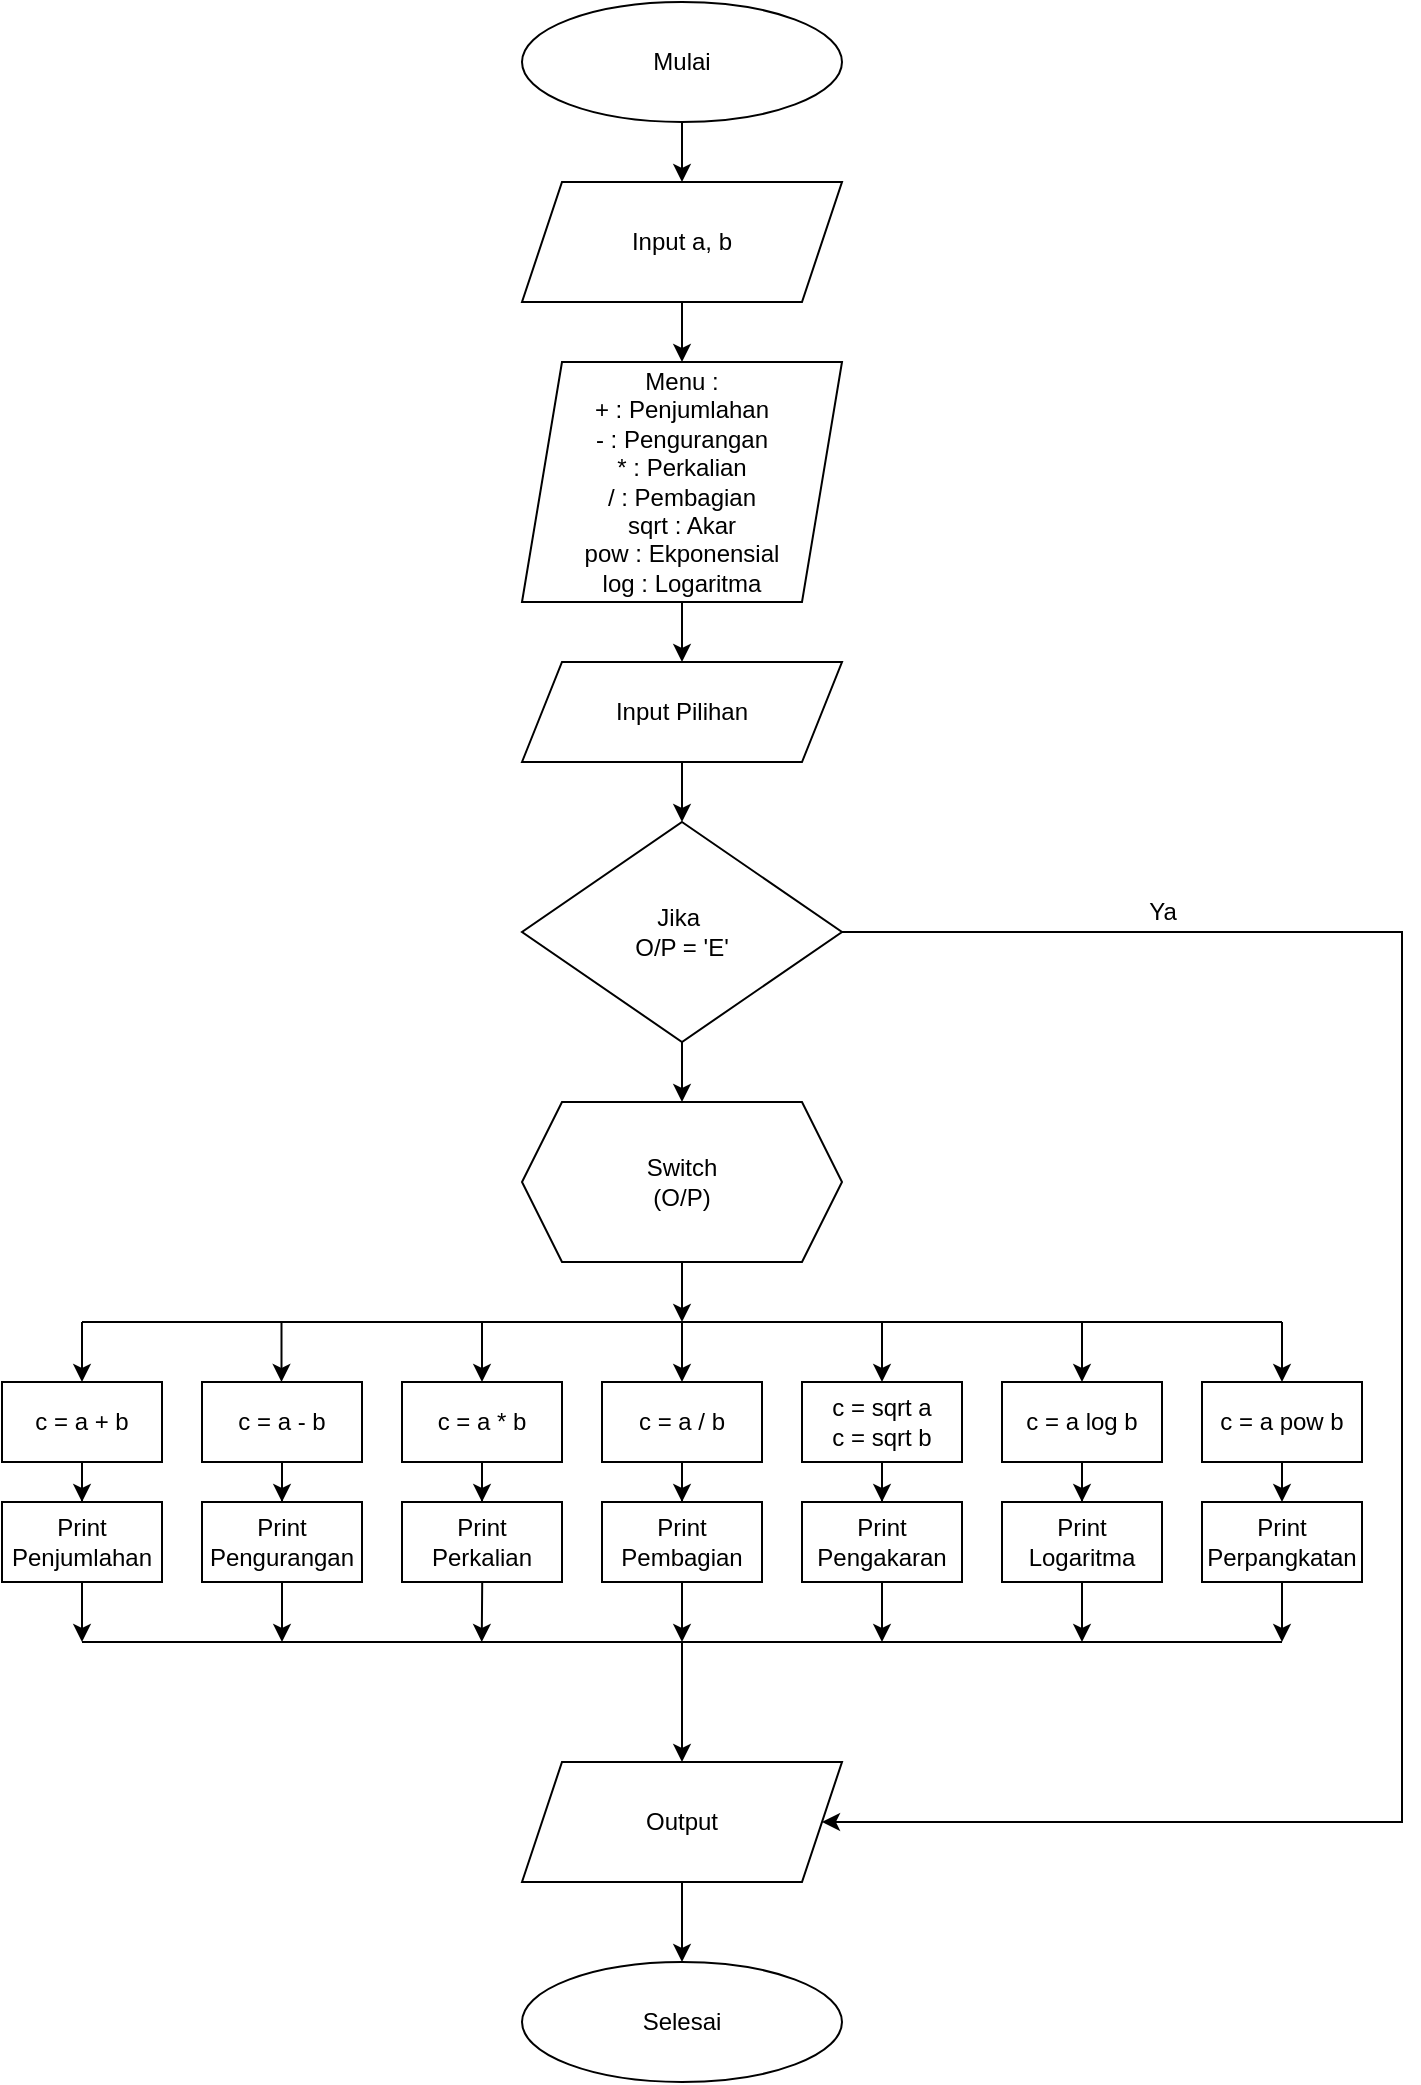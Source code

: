 <mxfile version="24.7.17">
  <diagram id="C5RBs43oDa-KdzZeNtuy" name="Page-1">
    <mxGraphModel dx="1588" dy="892" grid="1" gridSize="10" guides="1" tooltips="1" connect="1" arrows="1" fold="1" page="1" pageScale="1" pageWidth="827" pageHeight="1169" math="0" shadow="0">
      <root>
        <mxCell id="WIyWlLk6GJQsqaUBKTNV-0" />
        <mxCell id="WIyWlLk6GJQsqaUBKTNV-1" parent="WIyWlLk6GJQsqaUBKTNV-0" />
        <mxCell id="uZs7k4-zoeYezZEtZpp2-1" value="Mulai" style="ellipse;whiteSpace=wrap;html=1;labelBackgroundColor=none;" vertex="1" parent="WIyWlLk6GJQsqaUBKTNV-1">
          <mxGeometry x="320" y="40" width="160" height="60" as="geometry" />
        </mxCell>
        <mxCell id="uZs7k4-zoeYezZEtZpp2-2" value="" style="endArrow=classic;html=1;rounded=0;exitX=0.5;exitY=1;exitDx=0;exitDy=0;entryX=0.5;entryY=0;entryDx=0;entryDy=0;labelBackgroundColor=none;fontColor=default;" edge="1" parent="WIyWlLk6GJQsqaUBKTNV-1" source="uZs7k4-zoeYezZEtZpp2-1" target="uZs7k4-zoeYezZEtZpp2-3">
          <mxGeometry width="50" height="50" relative="1" as="geometry">
            <mxPoint x="380" y="410" as="sourcePoint" />
            <mxPoint x="360" y="100" as="targetPoint" />
          </mxGeometry>
        </mxCell>
        <mxCell id="uZs7k4-zoeYezZEtZpp2-3" value="Input a, b" style="shape=parallelogram;perimeter=parallelogramPerimeter;whiteSpace=wrap;html=1;fixedSize=1;labelBackgroundColor=none;" vertex="1" parent="WIyWlLk6GJQsqaUBKTNV-1">
          <mxGeometry x="320" y="130" width="160" height="60" as="geometry" />
        </mxCell>
        <mxCell id="uZs7k4-zoeYezZEtZpp2-5" value="" style="endArrow=classic;html=1;rounded=0;exitX=0.5;exitY=1;exitDx=0;exitDy=0;entryX=0.5;entryY=0;entryDx=0;entryDy=0;labelBackgroundColor=none;fontColor=default;" edge="1" parent="WIyWlLk6GJQsqaUBKTNV-1" source="uZs7k4-zoeYezZEtZpp2-3" target="uZs7k4-zoeYezZEtZpp2-6">
          <mxGeometry width="50" height="50" relative="1" as="geometry">
            <mxPoint x="380" y="110" as="sourcePoint" />
            <mxPoint x="360" y="200" as="targetPoint" />
          </mxGeometry>
        </mxCell>
        <mxCell id="uZs7k4-zoeYezZEtZpp2-8" style="edgeStyle=orthogonalEdgeStyle;rounded=0;orthogonalLoop=1;jettySize=auto;html=1;exitX=0.5;exitY=1;exitDx=0;exitDy=0;entryX=0.5;entryY=0;entryDx=0;entryDy=0;labelBackgroundColor=none;fontColor=default;" edge="1" parent="WIyWlLk6GJQsqaUBKTNV-1" source="uZs7k4-zoeYezZEtZpp2-6" target="uZs7k4-zoeYezZEtZpp2-9">
          <mxGeometry relative="1" as="geometry">
            <mxPoint x="360" y="380" as="targetPoint" />
          </mxGeometry>
        </mxCell>
        <mxCell id="uZs7k4-zoeYezZEtZpp2-6" value="Menu :&lt;div&gt;+ : Penjumlahan&lt;/div&gt;&lt;div&gt;- : Pengurangan&lt;/div&gt;&lt;div&gt;* : Perkalian&lt;/div&gt;&lt;div&gt;/ : Pembagian&lt;/div&gt;&lt;div&gt;sqrt : Akar&lt;/div&gt;&lt;div&gt;pow : Ekponensial&lt;/div&gt;&lt;div&gt;log : Logaritma&lt;/div&gt;" style="shape=parallelogram;perimeter=parallelogramPerimeter;whiteSpace=wrap;html=1;fixedSize=1;align=center;labelBackgroundColor=none;" vertex="1" parent="WIyWlLk6GJQsqaUBKTNV-1">
          <mxGeometry x="320" y="220" width="160" height="120" as="geometry" />
        </mxCell>
        <mxCell id="uZs7k4-zoeYezZEtZpp2-11" style="edgeStyle=orthogonalEdgeStyle;rounded=0;orthogonalLoop=1;jettySize=auto;html=1;entryX=0.5;entryY=0;entryDx=0;entryDy=0;labelBackgroundColor=none;fontColor=default;" edge="1" parent="WIyWlLk6GJQsqaUBKTNV-1" source="uZs7k4-zoeYezZEtZpp2-9" target="uZs7k4-zoeYezZEtZpp2-14">
          <mxGeometry relative="1" as="geometry">
            <mxPoint x="360" y="450" as="targetPoint" />
            <Array as="points">
              <mxPoint x="400" y="440" />
              <mxPoint x="400" y="440" />
            </Array>
          </mxGeometry>
        </mxCell>
        <mxCell id="uZs7k4-zoeYezZEtZpp2-9" value="Input Pilihan" style="shape=parallelogram;perimeter=parallelogramPerimeter;whiteSpace=wrap;html=1;fixedSize=1;labelBackgroundColor=none;" vertex="1" parent="WIyWlLk6GJQsqaUBKTNV-1">
          <mxGeometry x="320" y="370" width="160" height="50" as="geometry" />
        </mxCell>
        <mxCell id="uZs7k4-zoeYezZEtZpp2-19" style="edgeStyle=orthogonalEdgeStyle;rounded=0;orthogonalLoop=1;jettySize=auto;html=1;entryX=1;entryY=0.5;entryDx=0;entryDy=0;labelBackgroundColor=none;fontColor=default;" edge="1" parent="WIyWlLk6GJQsqaUBKTNV-1" source="uZs7k4-zoeYezZEtZpp2-14" target="uZs7k4-zoeYezZEtZpp2-72">
          <mxGeometry relative="1" as="geometry">
            <mxPoint x="800" y="980" as="targetPoint" />
            <Array as="points">
              <mxPoint x="760" y="505" />
              <mxPoint x="760" y="950" />
            </Array>
          </mxGeometry>
        </mxCell>
        <mxCell id="uZs7k4-zoeYezZEtZpp2-85" style="edgeStyle=orthogonalEdgeStyle;rounded=0;orthogonalLoop=1;jettySize=auto;html=1;" edge="1" parent="WIyWlLk6GJQsqaUBKTNV-1" source="uZs7k4-zoeYezZEtZpp2-14">
          <mxGeometry relative="1" as="geometry">
            <mxPoint x="400" y="590" as="targetPoint" />
          </mxGeometry>
        </mxCell>
        <mxCell id="uZs7k4-zoeYezZEtZpp2-14" value="Jika&amp;nbsp;&lt;div&gt;O/P = &#39;E&#39;&lt;/div&gt;" style="rhombus;whiteSpace=wrap;html=1;labelBackgroundColor=none;" vertex="1" parent="WIyWlLk6GJQsqaUBKTNV-1">
          <mxGeometry x="320" y="450" width="160" height="110" as="geometry" />
        </mxCell>
        <mxCell id="uZs7k4-zoeYezZEtZpp2-22" style="edgeStyle=orthogonalEdgeStyle;rounded=0;orthogonalLoop=1;jettySize=auto;html=1;labelBackgroundColor=none;fontColor=default;" edge="1" parent="WIyWlLk6GJQsqaUBKTNV-1" source="uZs7k4-zoeYezZEtZpp2-20">
          <mxGeometry relative="1" as="geometry">
            <mxPoint x="400" y="700" as="targetPoint" />
            <Array as="points">
              <mxPoint x="400" y="700" />
              <mxPoint x="400" y="700" />
            </Array>
          </mxGeometry>
        </mxCell>
        <mxCell id="uZs7k4-zoeYezZEtZpp2-20" value="Switch&lt;div&gt;(O/P)&lt;/div&gt;" style="shape=hexagon;perimeter=hexagonPerimeter2;whiteSpace=wrap;html=1;fixedSize=1;labelBackgroundColor=none;" vertex="1" parent="WIyWlLk6GJQsqaUBKTNV-1">
          <mxGeometry x="320" y="590" width="160" height="80" as="geometry" />
        </mxCell>
        <mxCell id="uZs7k4-zoeYezZEtZpp2-21" value="Ya" style="text;html=1;align=center;verticalAlign=middle;resizable=0;points=[];autosize=1;strokeColor=none;fillColor=none;labelBackgroundColor=none;" vertex="1" parent="WIyWlLk6GJQsqaUBKTNV-1">
          <mxGeometry x="620" y="480" width="40" height="30" as="geometry" />
        </mxCell>
        <mxCell id="uZs7k4-zoeYezZEtZpp2-23" value="" style="endArrow=none;html=1;rounded=0;labelBackgroundColor=none;fontColor=default;" edge="1" parent="WIyWlLk6GJQsqaUBKTNV-1">
          <mxGeometry width="50" height="50" relative="1" as="geometry">
            <mxPoint x="100" y="700" as="sourcePoint" />
            <mxPoint x="700" y="700" as="targetPoint" />
            <Array as="points">
              <mxPoint x="420" y="700" />
            </Array>
          </mxGeometry>
        </mxCell>
        <mxCell id="uZs7k4-zoeYezZEtZpp2-24" value="" style="endArrow=classic;html=1;rounded=0;labelBackgroundColor=none;fontColor=default;entryX=0.5;entryY=0;entryDx=0;entryDy=0;" edge="1" parent="WIyWlLk6GJQsqaUBKTNV-1" target="uZs7k4-zoeYezZEtZpp2-25">
          <mxGeometry width="50" height="50" relative="1" as="geometry">
            <mxPoint x="100" y="700" as="sourcePoint" />
            <mxPoint x="90" y="720" as="targetPoint" />
          </mxGeometry>
        </mxCell>
        <mxCell id="uZs7k4-zoeYezZEtZpp2-26" style="edgeStyle=orthogonalEdgeStyle;rounded=0;orthogonalLoop=1;jettySize=auto;html=1;labelBackgroundColor=none;fontColor=default;entryX=0.5;entryY=0;entryDx=0;entryDy=0;" edge="1" parent="WIyWlLk6GJQsqaUBKTNV-1" source="uZs7k4-zoeYezZEtZpp2-25" target="uZs7k4-zoeYezZEtZpp2-27">
          <mxGeometry relative="1" as="geometry">
            <mxPoint x="90" y="790" as="targetPoint" />
          </mxGeometry>
        </mxCell>
        <mxCell id="uZs7k4-zoeYezZEtZpp2-25" value="c = a + b" style="rounded=0;whiteSpace=wrap;html=1;labelBackgroundColor=none;" vertex="1" parent="WIyWlLk6GJQsqaUBKTNV-1">
          <mxGeometry x="60" y="730" width="80" height="40" as="geometry" />
        </mxCell>
        <mxCell id="uZs7k4-zoeYezZEtZpp2-62" style="edgeStyle=orthogonalEdgeStyle;rounded=0;orthogonalLoop=1;jettySize=auto;html=1;exitX=0.5;exitY=1;exitDx=0;exitDy=0;labelBackgroundColor=none;fontColor=default;" edge="1" parent="WIyWlLk6GJQsqaUBKTNV-1" source="uZs7k4-zoeYezZEtZpp2-27">
          <mxGeometry relative="1" as="geometry">
            <mxPoint x="100" y="860" as="targetPoint" />
            <Array as="points">
              <mxPoint x="100" y="850" />
              <mxPoint x="100" y="850" />
            </Array>
          </mxGeometry>
        </mxCell>
        <mxCell id="uZs7k4-zoeYezZEtZpp2-27" value="Print Penjumlahan" style="rounded=0;whiteSpace=wrap;html=1;labelBackgroundColor=none;" vertex="1" parent="WIyWlLk6GJQsqaUBKTNV-1">
          <mxGeometry x="60" y="790" width="80" height="40" as="geometry" />
        </mxCell>
        <mxCell id="uZs7k4-zoeYezZEtZpp2-28" value="" style="endArrow=classic;html=1;rounded=0;labelBackgroundColor=none;fontColor=default;" edge="1" parent="WIyWlLk6GJQsqaUBKTNV-1">
          <mxGeometry width="50" height="50" relative="1" as="geometry">
            <mxPoint x="199.75" y="700" as="sourcePoint" />
            <mxPoint x="199.75" y="730" as="targetPoint" />
            <Array as="points" />
          </mxGeometry>
        </mxCell>
        <mxCell id="uZs7k4-zoeYezZEtZpp2-41" style="edgeStyle=orthogonalEdgeStyle;rounded=0;orthogonalLoop=1;jettySize=auto;html=1;labelBackgroundColor=none;fontColor=default;entryX=0.5;entryY=0;entryDx=0;entryDy=0;" edge="1" parent="WIyWlLk6GJQsqaUBKTNV-1" source="uZs7k4-zoeYezZEtZpp2-29" target="uZs7k4-zoeYezZEtZpp2-31">
          <mxGeometry relative="1" as="geometry">
            <mxPoint x="190" y="790" as="targetPoint" />
            <Array as="points" />
          </mxGeometry>
        </mxCell>
        <mxCell id="uZs7k4-zoeYezZEtZpp2-29" value="c = a - b" style="rounded=0;whiteSpace=wrap;html=1;labelBackgroundColor=none;" vertex="1" parent="WIyWlLk6GJQsqaUBKTNV-1">
          <mxGeometry x="160" y="730" width="80" height="40" as="geometry" />
        </mxCell>
        <mxCell id="uZs7k4-zoeYezZEtZpp2-63" style="edgeStyle=orthogonalEdgeStyle;rounded=0;orthogonalLoop=1;jettySize=auto;html=1;labelBackgroundColor=none;fontColor=default;" edge="1" parent="WIyWlLk6GJQsqaUBKTNV-1" source="uZs7k4-zoeYezZEtZpp2-31">
          <mxGeometry relative="1" as="geometry">
            <mxPoint x="200" y="860" as="targetPoint" />
            <Array as="points">
              <mxPoint x="200" y="860" />
            </Array>
          </mxGeometry>
        </mxCell>
        <mxCell id="uZs7k4-zoeYezZEtZpp2-31" value="Print Pengurangan" style="rounded=0;whiteSpace=wrap;html=1;labelBackgroundColor=none;" vertex="1" parent="WIyWlLk6GJQsqaUBKTNV-1">
          <mxGeometry x="160" y="790" width="80" height="40" as="geometry" />
        </mxCell>
        <mxCell id="uZs7k4-zoeYezZEtZpp2-64" style="edgeStyle=orthogonalEdgeStyle;rounded=0;orthogonalLoop=1;jettySize=auto;html=1;labelBackgroundColor=none;fontColor=default;" edge="1" parent="WIyWlLk6GJQsqaUBKTNV-1">
          <mxGeometry relative="1" as="geometry">
            <mxPoint x="299.88" y="860" as="targetPoint" />
            <mxPoint x="299.63" y="800" as="sourcePoint" />
          </mxGeometry>
        </mxCell>
        <mxCell id="uZs7k4-zoeYezZEtZpp2-33" value="Print Perkalian" style="rounded=0;whiteSpace=wrap;html=1;labelBackgroundColor=none;" vertex="1" parent="WIyWlLk6GJQsqaUBKTNV-1">
          <mxGeometry x="260" y="790" width="80" height="40" as="geometry" />
        </mxCell>
        <mxCell id="uZs7k4-zoeYezZEtZpp2-65" style="edgeStyle=orthogonalEdgeStyle;rounded=0;orthogonalLoop=1;jettySize=auto;html=1;exitX=0.5;exitY=1;exitDx=0;exitDy=0;labelBackgroundColor=none;fontColor=default;" edge="1" parent="WIyWlLk6GJQsqaUBKTNV-1" source="uZs7k4-zoeYezZEtZpp2-34">
          <mxGeometry relative="1" as="geometry">
            <mxPoint x="400" y="860" as="targetPoint" />
            <Array as="points">
              <mxPoint x="400" y="850" />
              <mxPoint x="400" y="850" />
            </Array>
          </mxGeometry>
        </mxCell>
        <mxCell id="uZs7k4-zoeYezZEtZpp2-34" value="Print Pembagian" style="rounded=0;whiteSpace=wrap;html=1;labelBackgroundColor=none;" vertex="1" parent="WIyWlLk6GJQsqaUBKTNV-1">
          <mxGeometry x="360" y="790" width="80" height="40" as="geometry" />
        </mxCell>
        <mxCell id="uZs7k4-zoeYezZEtZpp2-68" style="edgeStyle=orthogonalEdgeStyle;rounded=0;orthogonalLoop=1;jettySize=auto;html=1;labelBackgroundColor=none;fontColor=default;" edge="1" parent="WIyWlLk6GJQsqaUBKTNV-1" source="uZs7k4-zoeYezZEtZpp2-35">
          <mxGeometry relative="1" as="geometry">
            <mxPoint x="500" y="860" as="targetPoint" />
            <Array as="points">
              <mxPoint x="500" y="860" />
            </Array>
          </mxGeometry>
        </mxCell>
        <mxCell id="uZs7k4-zoeYezZEtZpp2-35" value="Print Pengakaran" style="rounded=0;whiteSpace=wrap;html=1;labelBackgroundColor=none;" vertex="1" parent="WIyWlLk6GJQsqaUBKTNV-1">
          <mxGeometry x="460" y="790" width="80" height="40" as="geometry" />
        </mxCell>
        <mxCell id="uZs7k4-zoeYezZEtZpp2-69" style="edgeStyle=orthogonalEdgeStyle;rounded=0;orthogonalLoop=1;jettySize=auto;html=1;exitX=0.5;exitY=1;exitDx=0;exitDy=0;labelBackgroundColor=none;fontColor=default;" edge="1" parent="WIyWlLk6GJQsqaUBKTNV-1">
          <mxGeometry relative="1" as="geometry">
            <mxPoint x="600" y="860" as="targetPoint" />
            <mxPoint x="610" y="830" as="sourcePoint" />
            <Array as="points">
              <mxPoint x="600" y="830" />
            </Array>
          </mxGeometry>
        </mxCell>
        <mxCell id="uZs7k4-zoeYezZEtZpp2-36" value="Print Logaritma" style="rounded=0;whiteSpace=wrap;html=1;labelBackgroundColor=none;" vertex="1" parent="WIyWlLk6GJQsqaUBKTNV-1">
          <mxGeometry x="560" y="790" width="80" height="40" as="geometry" />
        </mxCell>
        <mxCell id="uZs7k4-zoeYezZEtZpp2-91" style="edgeStyle=orthogonalEdgeStyle;rounded=0;orthogonalLoop=1;jettySize=auto;html=1;entryX=0.5;entryY=0;entryDx=0;entryDy=0;" edge="1" parent="WIyWlLk6GJQsqaUBKTNV-1" source="uZs7k4-zoeYezZEtZpp2-39" target="uZs7k4-zoeYezZEtZpp2-33">
          <mxGeometry relative="1" as="geometry" />
        </mxCell>
        <mxCell id="uZs7k4-zoeYezZEtZpp2-39" value="c = a * b" style="rounded=0;whiteSpace=wrap;html=1;labelBackgroundColor=none;" vertex="1" parent="WIyWlLk6GJQsqaUBKTNV-1">
          <mxGeometry x="260" y="730" width="80" height="40" as="geometry" />
        </mxCell>
        <mxCell id="uZs7k4-zoeYezZEtZpp2-56" style="edgeStyle=orthogonalEdgeStyle;rounded=0;orthogonalLoop=1;jettySize=auto;html=1;entryX=0.5;entryY=0;entryDx=0;entryDy=0;labelBackgroundColor=none;fontColor=default;" edge="1" parent="WIyWlLk6GJQsqaUBKTNV-1" source="uZs7k4-zoeYezZEtZpp2-43" target="uZs7k4-zoeYezZEtZpp2-34">
          <mxGeometry relative="1" as="geometry" />
        </mxCell>
        <mxCell id="uZs7k4-zoeYezZEtZpp2-43" value="c = a / b" style="rounded=0;whiteSpace=wrap;html=1;labelBackgroundColor=none;" vertex="1" parent="WIyWlLk6GJQsqaUBKTNV-1">
          <mxGeometry x="360" y="730" width="80" height="40" as="geometry" />
        </mxCell>
        <mxCell id="uZs7k4-zoeYezZEtZpp2-57" style="edgeStyle=orthogonalEdgeStyle;rounded=0;orthogonalLoop=1;jettySize=auto;html=1;entryX=0.5;entryY=0;entryDx=0;entryDy=0;labelBackgroundColor=none;fontColor=default;" edge="1" parent="WIyWlLk6GJQsqaUBKTNV-1" source="uZs7k4-zoeYezZEtZpp2-44" target="uZs7k4-zoeYezZEtZpp2-35">
          <mxGeometry relative="1" as="geometry" />
        </mxCell>
        <mxCell id="uZs7k4-zoeYezZEtZpp2-44" value="c = sqrt a&lt;div&gt;c = sqrt b&lt;/div&gt;" style="rounded=0;whiteSpace=wrap;html=1;labelBackgroundColor=none;" vertex="1" parent="WIyWlLk6GJQsqaUBKTNV-1">
          <mxGeometry x="460" y="730" width="80" height="40" as="geometry" />
        </mxCell>
        <mxCell id="uZs7k4-zoeYezZEtZpp2-58" style="edgeStyle=orthogonalEdgeStyle;rounded=0;orthogonalLoop=1;jettySize=auto;html=1;entryX=0.5;entryY=0;entryDx=0;entryDy=0;labelBackgroundColor=none;fontColor=default;" edge="1" parent="WIyWlLk6GJQsqaUBKTNV-1" source="uZs7k4-zoeYezZEtZpp2-45" target="uZs7k4-zoeYezZEtZpp2-36">
          <mxGeometry relative="1" as="geometry" />
        </mxCell>
        <mxCell id="uZs7k4-zoeYezZEtZpp2-45" value="c = a log b" style="rounded=0;whiteSpace=wrap;html=1;labelBackgroundColor=none;" vertex="1" parent="WIyWlLk6GJQsqaUBKTNV-1">
          <mxGeometry x="560" y="730" width="80" height="40" as="geometry" />
        </mxCell>
        <mxCell id="uZs7k4-zoeYezZEtZpp2-59" style="edgeStyle=orthogonalEdgeStyle;rounded=0;orthogonalLoop=1;jettySize=auto;html=1;entryX=0.5;entryY=0;entryDx=0;entryDy=0;labelBackgroundColor=none;fontColor=default;" edge="1" parent="WIyWlLk6GJQsqaUBKTNV-1" source="uZs7k4-zoeYezZEtZpp2-46" target="uZs7k4-zoeYezZEtZpp2-47">
          <mxGeometry relative="1" as="geometry">
            <Array as="points">
              <mxPoint x="700" y="780" />
              <mxPoint x="700" y="780" />
            </Array>
          </mxGeometry>
        </mxCell>
        <mxCell id="uZs7k4-zoeYezZEtZpp2-46" value="c = a pow b" style="rounded=0;whiteSpace=wrap;html=1;labelBackgroundColor=none;" vertex="1" parent="WIyWlLk6GJQsqaUBKTNV-1">
          <mxGeometry x="660" y="730" width="80" height="40" as="geometry" />
        </mxCell>
        <mxCell id="uZs7k4-zoeYezZEtZpp2-70" style="edgeStyle=orthogonalEdgeStyle;rounded=0;orthogonalLoop=1;jettySize=auto;html=1;labelBackgroundColor=none;fontColor=default;" edge="1" parent="WIyWlLk6GJQsqaUBKTNV-1" source="uZs7k4-zoeYezZEtZpp2-47">
          <mxGeometry relative="1" as="geometry">
            <mxPoint x="700" y="860" as="targetPoint" />
          </mxGeometry>
        </mxCell>
        <mxCell id="uZs7k4-zoeYezZEtZpp2-47" value="Print Perpangkatan" style="rounded=0;whiteSpace=wrap;html=1;labelBackgroundColor=none;" vertex="1" parent="WIyWlLk6GJQsqaUBKTNV-1">
          <mxGeometry x="660" y="790" width="80" height="40" as="geometry" />
        </mxCell>
        <mxCell id="uZs7k4-zoeYezZEtZpp2-48" value="" style="endArrow=classic;html=1;rounded=0;labelBackgroundColor=none;fontColor=default;" edge="1" parent="WIyWlLk6GJQsqaUBKTNV-1">
          <mxGeometry width="50" height="50" relative="1" as="geometry">
            <mxPoint x="300" y="720" as="sourcePoint" />
            <mxPoint x="300" y="730" as="targetPoint" />
            <Array as="points">
              <mxPoint x="300" y="700" />
            </Array>
          </mxGeometry>
        </mxCell>
        <mxCell id="uZs7k4-zoeYezZEtZpp2-49" value="" style="endArrow=classic;html=1;rounded=0;labelBackgroundColor=none;fontColor=default;" edge="1" parent="WIyWlLk6GJQsqaUBKTNV-1">
          <mxGeometry width="50" height="50" relative="1" as="geometry">
            <mxPoint x="400" y="720" as="sourcePoint" />
            <mxPoint x="400" y="730" as="targetPoint" />
            <Array as="points">
              <mxPoint x="400" y="700" />
            </Array>
          </mxGeometry>
        </mxCell>
        <mxCell id="uZs7k4-zoeYezZEtZpp2-52" value="" style="endArrow=classic;html=1;rounded=0;entryX=0.5;entryY=0;entryDx=0;entryDy=0;labelBackgroundColor=none;fontColor=default;" edge="1" parent="WIyWlLk6GJQsqaUBKTNV-1" target="uZs7k4-zoeYezZEtZpp2-44">
          <mxGeometry width="50" height="50" relative="1" as="geometry">
            <mxPoint x="500" y="700" as="sourcePoint" />
            <mxPoint x="505" y="730" as="targetPoint" />
            <Array as="points">
              <mxPoint x="500" y="700" />
            </Array>
          </mxGeometry>
        </mxCell>
        <mxCell id="uZs7k4-zoeYezZEtZpp2-53" value="" style="endArrow=classic;html=1;rounded=0;entryX=0.5;entryY=0;entryDx=0;entryDy=0;labelBackgroundColor=none;fontColor=default;" edge="1" parent="WIyWlLk6GJQsqaUBKTNV-1" target="uZs7k4-zoeYezZEtZpp2-45">
          <mxGeometry width="50" height="50" relative="1" as="geometry">
            <mxPoint x="590" y="700" as="sourcePoint" />
            <mxPoint x="600" y="770" as="targetPoint" />
            <Array as="points">
              <mxPoint x="600" y="700" />
            </Array>
          </mxGeometry>
        </mxCell>
        <mxCell id="uZs7k4-zoeYezZEtZpp2-71" value="" style="endArrow=none;html=1;rounded=0;labelBackgroundColor=none;fontColor=default;" edge="1" parent="WIyWlLk6GJQsqaUBKTNV-1">
          <mxGeometry width="50" height="50" relative="1" as="geometry">
            <mxPoint x="100" y="860" as="sourcePoint" />
            <mxPoint x="700" y="860" as="targetPoint" />
            <Array as="points">
              <mxPoint x="430" y="860" />
            </Array>
          </mxGeometry>
        </mxCell>
        <mxCell id="uZs7k4-zoeYezZEtZpp2-75" style="edgeStyle=orthogonalEdgeStyle;rounded=0;orthogonalLoop=1;jettySize=auto;html=1;labelBackgroundColor=none;fontColor=default;" edge="1" parent="WIyWlLk6GJQsqaUBKTNV-1" source="uZs7k4-zoeYezZEtZpp2-72">
          <mxGeometry relative="1" as="geometry">
            <mxPoint x="400" y="1020" as="targetPoint" />
          </mxGeometry>
        </mxCell>
        <mxCell id="uZs7k4-zoeYezZEtZpp2-72" value="Output" style="shape=parallelogram;perimeter=parallelogramPerimeter;whiteSpace=wrap;html=1;fixedSize=1;labelBackgroundColor=none;" vertex="1" parent="WIyWlLk6GJQsqaUBKTNV-1">
          <mxGeometry x="320" y="920" width="160" height="60" as="geometry" />
        </mxCell>
        <mxCell id="uZs7k4-zoeYezZEtZpp2-74" style="edgeStyle=orthogonalEdgeStyle;rounded=0;orthogonalLoop=1;jettySize=auto;html=1;labelBackgroundColor=none;fontColor=default;" edge="1" parent="WIyWlLk6GJQsqaUBKTNV-1">
          <mxGeometry relative="1" as="geometry">
            <mxPoint x="400" y="920" as="targetPoint" />
            <mxPoint x="400" y="860" as="sourcePoint" />
            <Array as="points">
              <mxPoint x="400" y="920" />
              <mxPoint x="400" y="920" />
            </Array>
          </mxGeometry>
        </mxCell>
        <mxCell id="uZs7k4-zoeYezZEtZpp2-76" value="Selesai" style="ellipse;whiteSpace=wrap;html=1;labelBackgroundColor=none;" vertex="1" parent="WIyWlLk6GJQsqaUBKTNV-1">
          <mxGeometry x="320" y="1020" width="160" height="60" as="geometry" />
        </mxCell>
        <mxCell id="uZs7k4-zoeYezZEtZpp2-88" value="" style="endArrow=classic;html=1;rounded=0;entryX=0.5;entryY=0;entryDx=0;entryDy=0;labelBackgroundColor=none;fontColor=default;" edge="1" parent="WIyWlLk6GJQsqaUBKTNV-1" target="uZs7k4-zoeYezZEtZpp2-46">
          <mxGeometry width="50" height="50" relative="1" as="geometry">
            <mxPoint x="700" y="700" as="sourcePoint" />
            <mxPoint x="690" y="740" as="targetPoint" />
            <Array as="points">
              <mxPoint x="700" y="700" />
            </Array>
          </mxGeometry>
        </mxCell>
      </root>
    </mxGraphModel>
  </diagram>
</mxfile>
